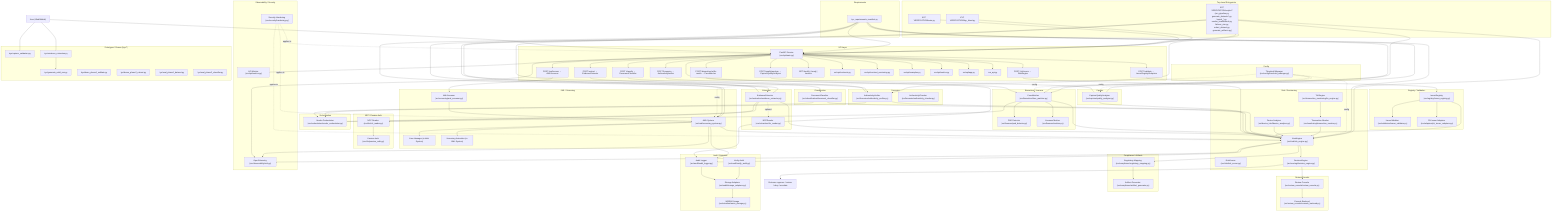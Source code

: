 flowchart TD
  U["User (Web/Mobile)"] --> API["FastAPI Service (src/api/main.py)"]

  %% API Layer
  subgraph "API Layer"
    API --> QEP["POST /quality/analyze → CaptureQualityAnalyzer"]
    API --> CEP["POST /classify → DocumentClassifier"]
    API --> EEP["POST /extract → EvidenceExtractor"]
    API --> FEP["POST /forensics → AuthenticityVerifier"]
    API --> BEP["POST /biometrics/selfie-match → FaceMatcher"]
    API --> VEP["POST /validate → IssuerRegistry/Adapters"]
    API --> REP["POST /risk/score → RiskEngine"]
    API --> AEP["POST /aml/screen → AMLScreener"]
    API --> HEP["GET /health | /ready | /metrics"]
    API --> APPC["src/api/contracts.py"]
    API --> APPCV["src/api/contract_versioning.py"]
    API --> APPEX["src/api/examples.py"]
    API --> APIMET["src/api/metrics.py"]
    API --> APIAPP["src/api/app.py"]
    API --> RUNAPI["run_api.py"]
  end

  %% Capture
  subgraph "Capture"
    QA["CaptureQualityAnalyzer (src/capture/quality_analyzer.py)"]
  end
  QEP --> QA

  %% Classification
  subgraph "Classification"
    DC["DocumentClassifier (src/classification/document_classifier.py)"]
  end
  CEP --> DC

  %% Extraction
  subgraph "Extraction"
    EX["EvidenceExtractor (src/extraction/evidence_extractor.py)"]
    NFCEX["NFCReader (src/extraction/nfc_reader.py)"]
  end
  EEP --> EX
  EX -. optional .-> NFCEX

  %% Forensics
  subgraph "Forensics"
    AV["AuthenticityVerifier (src/forensics/authenticity_verifier.py)"]
    AC["AuthenticityChecker (src/forensics/authenticity_checker.py)"]
  end
  FEP --> AV

  %% Biometrics & Liveness
  subgraph "Biometrics / Liveness"
    FM["FaceMatcher (src/biometrics/face_matcher.py)"]
    PAD["PAD Detector (src/liveness/pad_detector.py)"]
    LIVEN["Liveness Metrics (src/liveness/metrics.py)"]
  end
  BEP --> FM
  FM --> PAD
  FM --> LIVEN

  %% Registry / Validation
  subgraph "Registry / Validation"
    IR["IssuerRegistry (src/registry/issuer_registry.py)"]
    IVA["IssuerValidator (src/validators/issuer_validator.py)"]
    ADP["PH Issuer Adapters (src/adapters/ph_issuer_adapters.py)"]
  end
  VEP --> IR
  IR --> ADP
  IR --> IVA

  %% NFC / Passive Auth
  subgraph "NFC / Passive Auth"
    NFCR["NFC Reader (src/nfc/nfc_reader.py)"]
    PASSA["Passive Auth (src/nfc/passive_auth.py)"]
  end
  EX --> NFCR
  NFCR --> PASSA

  %% AML / Screening
  subgraph "AML / Screening"
    AMLSCN["AMLScreener (src/screening/aml_screener.py)"]
    AMLSYS["AML System (src/aml/screening_system.py)"]
    CASEM["Case Manager (in AML System)"]
    SCHED["Screening Scheduler (in AML System)"]
  end
  AEP --> AMLSCN
  AMLSCN --> AMLSYS
  AMLSYS --> CASEM
  AMLSYS --> SCHED

  %% Risk / Decisioning
  subgraph "Risk / Decisioning"
    RISK["RiskEngine (src/risk/risk_engine.py)"]
    RSCR["RiskScorer (src/risk/risk_scorer.py)"]
    DE["DecisionEngine (src/scoring/decision_engine.py)"]
    TMR["Transaction Monitor (src/monitoring/transaction_monitor.py)"]
    TMENG["TM Engine (src/transaction_monitoring/tm_engine.py)"]
    DEVINT["Device Analyzer (src/device_intel/device_analyzer.py)"]
  end
  REP --> RISK
  QA --> RISK
  DC --> RISK
  EX --> RISK
  AV --> RISK
  FM --> RISK
  IR --> RISK
  AMLSYS --> RISK
  DEVINT --> RISK
  TMR --> RISK
  TMENG --> TMR
  RISK --> DE

  %% Orchestration
  subgraph "Orchestration"
    VORCH["Vendor Orchestrator (src/orchestrator/vendor_orchestrator.py)"]
  end
  DC --> VORCH
  EX --> VORCH
  AV --> VORCH
  FM --> VORCH

  %% Compliance / Artifacts
  subgraph "Compliance / Artifacts"
    REGMAP["Regulatory Mapping (src/compliance/regulatory_mapping.py)"]
    ARTGEN["Artifact Generator (src/compliance/artifact_generator.py)"]
  end
  RISK --> REGMAP
  REGMAP --> ARTGEN

  %% Audit / Retention
  subgraph "Audit / Retention"
    AUDL["Audit Logger (src/audit/audit_logger.py)"]
    AUDST["Storage Adapters (src/audit/storage_adapters.py)"]
    AUDV["Verify Audit (src/audit/verify_audit.py)"]
    WORM["WORM Storage (src/retention/worm_storage.py)"]
  end
  API --> AUDL
  RISK --> AUDL
  AMLSYS --> AUDL
  AUDL --> AUDST
  AUDST --> WORM
  AUDV --> AUDST

  %% Review Console
  subgraph "Review Console"
    RCON["Review Console (src/review_console/review_console.py)"]
    RBACK["Console Backend (src/review_console/console_backend.py)"]
  end
  DE --> RCON
  RCON --> RBACK

  %% Observability / Security
  subgraph "Observability / Security"
    OTEL["OpenTelemetry (src/observability/otel.py)"]
    HARD["Security Hardening (src/security/hardening.py)"]
    METR["API Metrics (src/api/metrics.py)"]
  end
  API --> OTEL
  API --> METR
  RISK --> OTEL
  AMLSYS --> OTEL
  HARD -. applies to .-> API
  HARD -. applies to .-> RISK
  HARD -. applies to .-> AMLSYS

  %% Config
  subgraph "Config"
    THM["Threshold Manager (src/config/threshold_manager.py)"]
  end
  THM -. config .-> QA
  THM -. config .-> RISK
  THM -. config .-> AMLSYS
  THM -. config .-> FM

  %% Prototypes / Demos
  subgraph "Prototypes / Demos (kyc/*)"
    KCAP["kyc/capture_validation.py"]
    KEXT["kyc/evidence_extraction.py"]
    KMRZ["kyc/generate_valid_mrz.py"]
    KD1["kyc/demo_phase1_validate.py"]
    KD2["kyc/demo_phase2_extract.py"]
    KE1["kyc/eval_phase1_dataset.py"]
    KE2["kyc/eval_phase2_classifier.py"]
  end
  U --> KCAP
  U --> KEXT
  KEXT --> KMRZ

  %% Requirements
  subgraph "Requirements"
    REQM["kyc_requirements_manifest.py"]
  end
  REQM --> API
  REQM --> QA
  REQM --> EX
  REQM --> AV
  REQM --> FM
  REQM --> RISK
  REQM --> AMLSYS

  %% Top-Level Entrypoints / Scripts
  subgraph "Top-Level Entrypoints"
    KYCL["KYC VERIFICATION/main.py"]
    KYCL2["KYC VERIFICATION/kyc_latest.py"]
    SCRIPTS["KYC VERIFICATION/scripts/* (run_pipeline.py, generate_datasets*.py, bench_*.py, vendor_healthcheck.py, failover_sim.py, redact_dataset.py, generate_artifacts.py)"]
  end
  KYCL --> API
  KYCL2 --> API
  SCRIPTS --> API
  SCRIPTS --> RISK
  SCRIPTS --> AMLSYS
  SCRIPTS --> EX
  SCRIPTS --> AV
  SCRIPTS --> FM

  DE --> OUT["Outcome: approve / review / deny / escalate"]